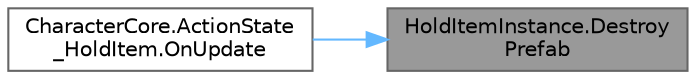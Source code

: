 digraph "HoldItemInstance.DestroyPrefab"
{
 // LATEX_PDF_SIZE
  bgcolor="transparent";
  edge [fontname=Helvetica,fontsize=10,labelfontname=Helvetica,labelfontsize=10];
  node [fontname=Helvetica,fontsize=10,shape=box,height=0.2,width=0.4];
  rankdir="RL";
  Node1 [id="Node000001",label="HoldItemInstance.Destroy\lPrefab",height=0.2,width=0.4,color="gray40", fillcolor="grey60", style="filled", fontcolor="black",tooltip=" "];
  Node1 -> Node2 [id="edge2_Node000001_Node000002",dir="back",color="steelblue1",style="solid",tooltip=" "];
  Node2 [id="Node000002",label="CharacterCore.ActionState\l_HoldItem.OnUpdate",height=0.2,width=0.4,color="grey40", fillcolor="white", style="filled",URL="$class_character_core_1_1_action_state___hold_item.html#a564ae6358df0b8342b44bcbb10e038e5",tooltip=" "];
}
